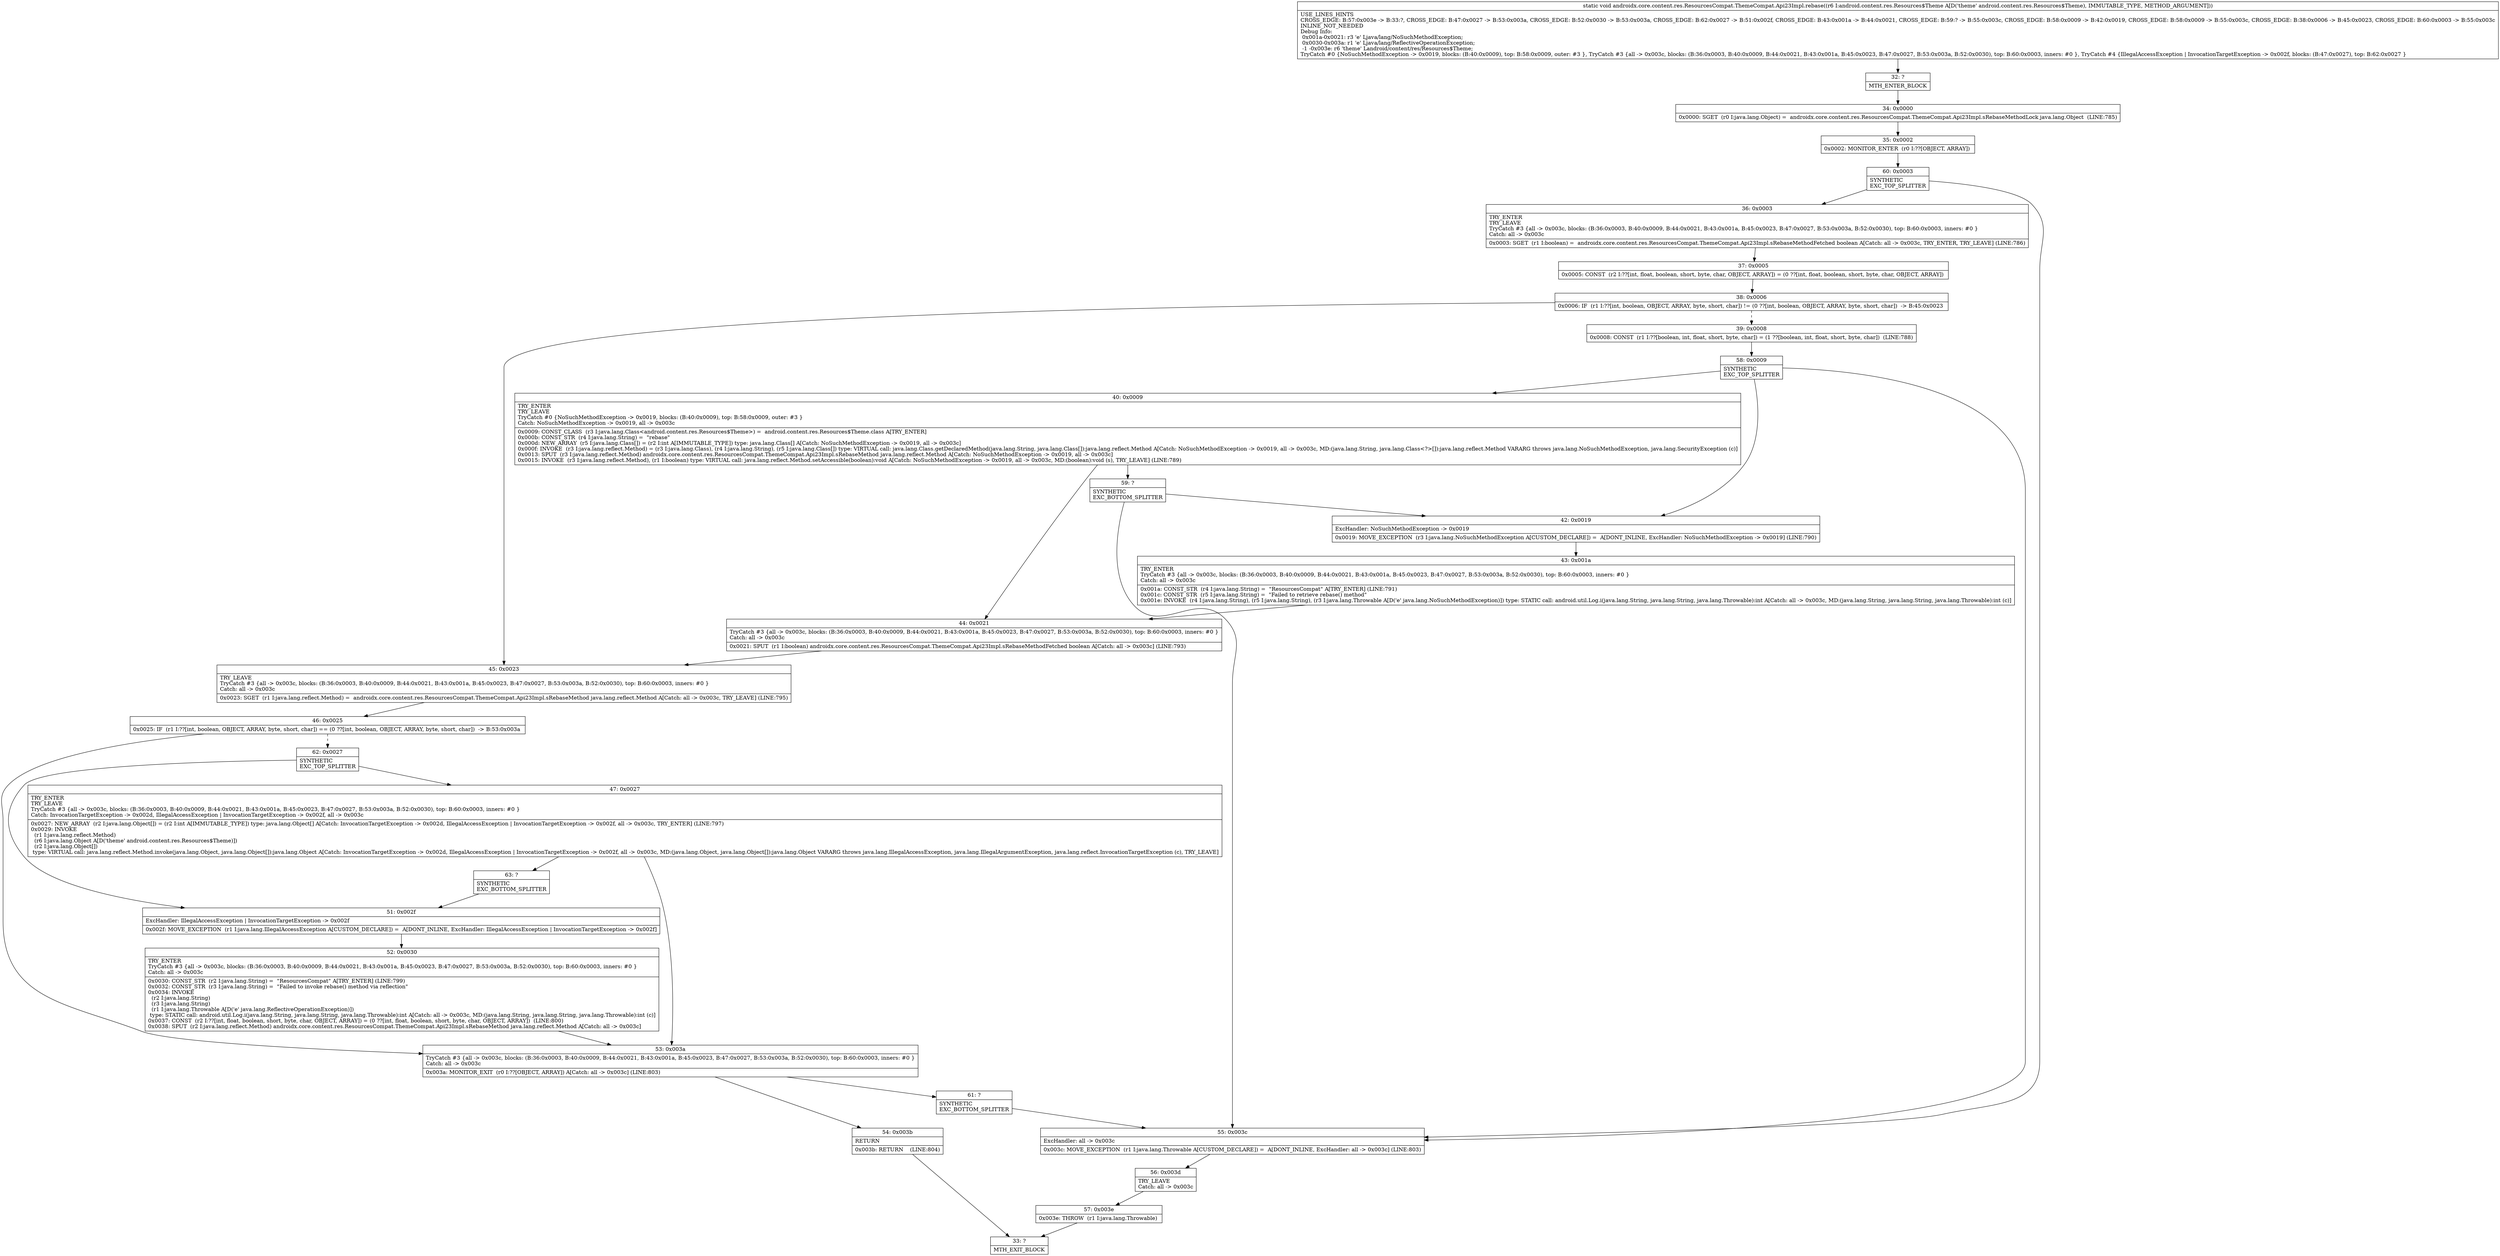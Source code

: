 digraph "CFG forandroidx.core.content.res.ResourcesCompat.ThemeCompat.Api23Impl.rebase(Landroid\/content\/res\/Resources$Theme;)V" {
Node_32 [shape=record,label="{32\:\ ?|MTH_ENTER_BLOCK\l}"];
Node_34 [shape=record,label="{34\:\ 0x0000|0x0000: SGET  (r0 I:java.lang.Object) =  androidx.core.content.res.ResourcesCompat.ThemeCompat.Api23Impl.sRebaseMethodLock java.lang.Object  (LINE:785)\l}"];
Node_35 [shape=record,label="{35\:\ 0x0002|0x0002: MONITOR_ENTER  (r0 I:??[OBJECT, ARRAY]) \l}"];
Node_60 [shape=record,label="{60\:\ 0x0003|SYNTHETIC\lEXC_TOP_SPLITTER\l}"];
Node_36 [shape=record,label="{36\:\ 0x0003|TRY_ENTER\lTRY_LEAVE\lTryCatch #3 \{all \-\> 0x003c, blocks: (B:36:0x0003, B:40:0x0009, B:44:0x0021, B:43:0x001a, B:45:0x0023, B:47:0x0027, B:53:0x003a, B:52:0x0030), top: B:60:0x0003, inners: #0 \}\lCatch: all \-\> 0x003c\l|0x0003: SGET  (r1 I:boolean) =  androidx.core.content.res.ResourcesCompat.ThemeCompat.Api23Impl.sRebaseMethodFetched boolean A[Catch: all \-\> 0x003c, TRY_ENTER, TRY_LEAVE] (LINE:786)\l}"];
Node_37 [shape=record,label="{37\:\ 0x0005|0x0005: CONST  (r2 I:??[int, float, boolean, short, byte, char, OBJECT, ARRAY]) = (0 ??[int, float, boolean, short, byte, char, OBJECT, ARRAY]) \l}"];
Node_38 [shape=record,label="{38\:\ 0x0006|0x0006: IF  (r1 I:??[int, boolean, OBJECT, ARRAY, byte, short, char]) != (0 ??[int, boolean, OBJECT, ARRAY, byte, short, char])  \-\> B:45:0x0023 \l}"];
Node_39 [shape=record,label="{39\:\ 0x0008|0x0008: CONST  (r1 I:??[boolean, int, float, short, byte, char]) = (1 ??[boolean, int, float, short, byte, char])  (LINE:788)\l}"];
Node_58 [shape=record,label="{58\:\ 0x0009|SYNTHETIC\lEXC_TOP_SPLITTER\l}"];
Node_40 [shape=record,label="{40\:\ 0x0009|TRY_ENTER\lTRY_LEAVE\lTryCatch #0 \{NoSuchMethodException \-\> 0x0019, blocks: (B:40:0x0009), top: B:58:0x0009, outer: #3 \}\lCatch: NoSuchMethodException \-\> 0x0019, all \-\> 0x003c\l|0x0009: CONST_CLASS  (r3 I:java.lang.Class\<android.content.res.Resources$Theme\>) =  android.content.res.Resources$Theme.class A[TRY_ENTER]\l0x000b: CONST_STR  (r4 I:java.lang.String) =  \"rebase\" \l0x000d: NEW_ARRAY  (r5 I:java.lang.Class[]) = (r2 I:int A[IMMUTABLE_TYPE]) type: java.lang.Class[] A[Catch: NoSuchMethodException \-\> 0x0019, all \-\> 0x003c]\l0x000f: INVOKE  (r3 I:java.lang.reflect.Method) = (r3 I:java.lang.Class), (r4 I:java.lang.String), (r5 I:java.lang.Class[]) type: VIRTUAL call: java.lang.Class.getDeclaredMethod(java.lang.String, java.lang.Class[]):java.lang.reflect.Method A[Catch: NoSuchMethodException \-\> 0x0019, all \-\> 0x003c, MD:(java.lang.String, java.lang.Class\<?\>[]):java.lang.reflect.Method VARARG throws java.lang.NoSuchMethodException, java.lang.SecurityException (c)]\l0x0013: SPUT  (r3 I:java.lang.reflect.Method) androidx.core.content.res.ResourcesCompat.ThemeCompat.Api23Impl.sRebaseMethod java.lang.reflect.Method A[Catch: NoSuchMethodException \-\> 0x0019, all \-\> 0x003c]\l0x0015: INVOKE  (r3 I:java.lang.reflect.Method), (r1 I:boolean) type: VIRTUAL call: java.lang.reflect.Method.setAccessible(boolean):void A[Catch: NoSuchMethodException \-\> 0x0019, all \-\> 0x003c, MD:(boolean):void (s), TRY_LEAVE] (LINE:789)\l}"];
Node_44 [shape=record,label="{44\:\ 0x0021|TryCatch #3 \{all \-\> 0x003c, blocks: (B:36:0x0003, B:40:0x0009, B:44:0x0021, B:43:0x001a, B:45:0x0023, B:47:0x0027, B:53:0x003a, B:52:0x0030), top: B:60:0x0003, inners: #0 \}\lCatch: all \-\> 0x003c\l|0x0021: SPUT  (r1 I:boolean) androidx.core.content.res.ResourcesCompat.ThemeCompat.Api23Impl.sRebaseMethodFetched boolean A[Catch: all \-\> 0x003c] (LINE:793)\l}"];
Node_59 [shape=record,label="{59\:\ ?|SYNTHETIC\lEXC_BOTTOM_SPLITTER\l}"];
Node_42 [shape=record,label="{42\:\ 0x0019|ExcHandler: NoSuchMethodException \-\> 0x0019\l|0x0019: MOVE_EXCEPTION  (r3 I:java.lang.NoSuchMethodException A[CUSTOM_DECLARE]) =  A[DONT_INLINE, ExcHandler: NoSuchMethodException \-\> 0x0019] (LINE:790)\l}"];
Node_43 [shape=record,label="{43\:\ 0x001a|TRY_ENTER\lTryCatch #3 \{all \-\> 0x003c, blocks: (B:36:0x0003, B:40:0x0009, B:44:0x0021, B:43:0x001a, B:45:0x0023, B:47:0x0027, B:53:0x003a, B:52:0x0030), top: B:60:0x0003, inners: #0 \}\lCatch: all \-\> 0x003c\l|0x001a: CONST_STR  (r4 I:java.lang.String) =  \"ResourcesCompat\" A[TRY_ENTER] (LINE:791)\l0x001c: CONST_STR  (r5 I:java.lang.String) =  \"Failed to retrieve rebase() method\" \l0x001e: INVOKE  (r4 I:java.lang.String), (r5 I:java.lang.String), (r3 I:java.lang.Throwable A[D('e' java.lang.NoSuchMethodException)]) type: STATIC call: android.util.Log.i(java.lang.String, java.lang.String, java.lang.Throwable):int A[Catch: all \-\> 0x003c, MD:(java.lang.String, java.lang.String, java.lang.Throwable):int (c)]\l}"];
Node_45 [shape=record,label="{45\:\ 0x0023|TRY_LEAVE\lTryCatch #3 \{all \-\> 0x003c, blocks: (B:36:0x0003, B:40:0x0009, B:44:0x0021, B:43:0x001a, B:45:0x0023, B:47:0x0027, B:53:0x003a, B:52:0x0030), top: B:60:0x0003, inners: #0 \}\lCatch: all \-\> 0x003c\l|0x0023: SGET  (r1 I:java.lang.reflect.Method) =  androidx.core.content.res.ResourcesCompat.ThemeCompat.Api23Impl.sRebaseMethod java.lang.reflect.Method A[Catch: all \-\> 0x003c, TRY_LEAVE] (LINE:795)\l}"];
Node_46 [shape=record,label="{46\:\ 0x0025|0x0025: IF  (r1 I:??[int, boolean, OBJECT, ARRAY, byte, short, char]) == (0 ??[int, boolean, OBJECT, ARRAY, byte, short, char])  \-\> B:53:0x003a \l}"];
Node_53 [shape=record,label="{53\:\ 0x003a|TryCatch #3 \{all \-\> 0x003c, blocks: (B:36:0x0003, B:40:0x0009, B:44:0x0021, B:43:0x001a, B:45:0x0023, B:47:0x0027, B:53:0x003a, B:52:0x0030), top: B:60:0x0003, inners: #0 \}\lCatch: all \-\> 0x003c\l|0x003a: MONITOR_EXIT  (r0 I:??[OBJECT, ARRAY]) A[Catch: all \-\> 0x003c] (LINE:803)\l}"];
Node_54 [shape=record,label="{54\:\ 0x003b|RETURN\l|0x003b: RETURN    (LINE:804)\l}"];
Node_33 [shape=record,label="{33\:\ ?|MTH_EXIT_BLOCK\l}"];
Node_61 [shape=record,label="{61\:\ ?|SYNTHETIC\lEXC_BOTTOM_SPLITTER\l}"];
Node_62 [shape=record,label="{62\:\ 0x0027|SYNTHETIC\lEXC_TOP_SPLITTER\l}"];
Node_47 [shape=record,label="{47\:\ 0x0027|TRY_ENTER\lTRY_LEAVE\lTryCatch #3 \{all \-\> 0x003c, blocks: (B:36:0x0003, B:40:0x0009, B:44:0x0021, B:43:0x001a, B:45:0x0023, B:47:0x0027, B:53:0x003a, B:52:0x0030), top: B:60:0x0003, inners: #0 \}\lCatch: InvocationTargetException \-\> 0x002d, IllegalAccessException \| InvocationTargetException \-\> 0x002f, all \-\> 0x003c\l|0x0027: NEW_ARRAY  (r2 I:java.lang.Object[]) = (r2 I:int A[IMMUTABLE_TYPE]) type: java.lang.Object[] A[Catch: InvocationTargetException \-\> 0x002d, IllegalAccessException \| InvocationTargetException \-\> 0x002f, all \-\> 0x003c, TRY_ENTER] (LINE:797)\l0x0029: INVOKE  \l  (r1 I:java.lang.reflect.Method)\l  (r6 I:java.lang.Object A[D('theme' android.content.res.Resources$Theme)])\l  (r2 I:java.lang.Object[])\l type: VIRTUAL call: java.lang.reflect.Method.invoke(java.lang.Object, java.lang.Object[]):java.lang.Object A[Catch: InvocationTargetException \-\> 0x002d, IllegalAccessException \| InvocationTargetException \-\> 0x002f, all \-\> 0x003c, MD:(java.lang.Object, java.lang.Object[]):java.lang.Object VARARG throws java.lang.IllegalAccessException, java.lang.IllegalArgumentException, java.lang.reflect.InvocationTargetException (c), TRY_LEAVE]\l}"];
Node_63 [shape=record,label="{63\:\ ?|SYNTHETIC\lEXC_BOTTOM_SPLITTER\l}"];
Node_51 [shape=record,label="{51\:\ 0x002f|ExcHandler: IllegalAccessException \| InvocationTargetException \-\> 0x002f\l|0x002f: MOVE_EXCEPTION  (r1 I:java.lang.IllegalAccessException A[CUSTOM_DECLARE]) =  A[DONT_INLINE, ExcHandler: IllegalAccessException \| InvocationTargetException \-\> 0x002f]\l}"];
Node_52 [shape=record,label="{52\:\ 0x0030|TRY_ENTER\lTryCatch #3 \{all \-\> 0x003c, blocks: (B:36:0x0003, B:40:0x0009, B:44:0x0021, B:43:0x001a, B:45:0x0023, B:47:0x0027, B:53:0x003a, B:52:0x0030), top: B:60:0x0003, inners: #0 \}\lCatch: all \-\> 0x003c\l|0x0030: CONST_STR  (r2 I:java.lang.String) =  \"ResourcesCompat\" A[TRY_ENTER] (LINE:799)\l0x0032: CONST_STR  (r3 I:java.lang.String) =  \"Failed to invoke rebase() method via reflection\" \l0x0034: INVOKE  \l  (r2 I:java.lang.String)\l  (r3 I:java.lang.String)\l  (r1 I:java.lang.Throwable A[D('e' java.lang.ReflectiveOperationException)])\l type: STATIC call: android.util.Log.i(java.lang.String, java.lang.String, java.lang.Throwable):int A[Catch: all \-\> 0x003c, MD:(java.lang.String, java.lang.String, java.lang.Throwable):int (c)]\l0x0037: CONST  (r2 I:??[int, float, boolean, short, byte, char, OBJECT, ARRAY]) = (0 ??[int, float, boolean, short, byte, char, OBJECT, ARRAY])  (LINE:800)\l0x0038: SPUT  (r2 I:java.lang.reflect.Method) androidx.core.content.res.ResourcesCompat.ThemeCompat.Api23Impl.sRebaseMethod java.lang.reflect.Method A[Catch: all \-\> 0x003c]\l}"];
Node_55 [shape=record,label="{55\:\ 0x003c|ExcHandler: all \-\> 0x003c\l|0x003c: MOVE_EXCEPTION  (r1 I:java.lang.Throwable A[CUSTOM_DECLARE]) =  A[DONT_INLINE, ExcHandler: all \-\> 0x003c] (LINE:803)\l}"];
Node_56 [shape=record,label="{56\:\ 0x003d|TRY_LEAVE\lCatch: all \-\> 0x003c\l}"];
Node_57 [shape=record,label="{57\:\ 0x003e|0x003e: THROW  (r1 I:java.lang.Throwable) \l}"];
MethodNode[shape=record,label="{static void androidx.core.content.res.ResourcesCompat.ThemeCompat.Api23Impl.rebase((r6 I:android.content.res.Resources$Theme A[D('theme' android.content.res.Resources$Theme), IMMUTABLE_TYPE, METHOD_ARGUMENT]))  | USE_LINES_HINTS\lCROSS_EDGE: B:57:0x003e \-\> B:33:?, CROSS_EDGE: B:47:0x0027 \-\> B:53:0x003a, CROSS_EDGE: B:52:0x0030 \-\> B:53:0x003a, CROSS_EDGE: B:62:0x0027 \-\> B:51:0x002f, CROSS_EDGE: B:43:0x001a \-\> B:44:0x0021, CROSS_EDGE: B:59:? \-\> B:55:0x003c, CROSS_EDGE: B:58:0x0009 \-\> B:42:0x0019, CROSS_EDGE: B:58:0x0009 \-\> B:55:0x003c, CROSS_EDGE: B:38:0x0006 \-\> B:45:0x0023, CROSS_EDGE: B:60:0x0003 \-\> B:55:0x003c\lINLINE_NOT_NEEDED\lDebug Info:\l  0x001a\-0x0021: r3 'e' Ljava\/lang\/NoSuchMethodException;\l  0x0030\-0x003a: r1 'e' Ljava\/lang\/ReflectiveOperationException;\l  \-1 \-0x003e: r6 'theme' Landroid\/content\/res\/Resources$Theme;\lTryCatch #0 \{NoSuchMethodException \-\> 0x0019, blocks: (B:40:0x0009), top: B:58:0x0009, outer: #3 \}, TryCatch #3 \{all \-\> 0x003c, blocks: (B:36:0x0003, B:40:0x0009, B:44:0x0021, B:43:0x001a, B:45:0x0023, B:47:0x0027, B:53:0x003a, B:52:0x0030), top: B:60:0x0003, inners: #0 \}, TryCatch #4 \{IllegalAccessException \| InvocationTargetException \-\> 0x002f, blocks: (B:47:0x0027), top: B:62:0x0027 \}\l}"];
MethodNode -> Node_32;Node_32 -> Node_34;
Node_34 -> Node_35;
Node_35 -> Node_60;
Node_60 -> Node_36;
Node_60 -> Node_55;
Node_36 -> Node_37;
Node_37 -> Node_38;
Node_38 -> Node_39[style=dashed];
Node_38 -> Node_45;
Node_39 -> Node_58;
Node_58 -> Node_40;
Node_58 -> Node_42;
Node_58 -> Node_55;
Node_40 -> Node_44;
Node_40 -> Node_59;
Node_44 -> Node_45;
Node_59 -> Node_42;
Node_59 -> Node_55;
Node_42 -> Node_43;
Node_43 -> Node_44;
Node_45 -> Node_46;
Node_46 -> Node_53;
Node_46 -> Node_62[style=dashed];
Node_53 -> Node_54;
Node_53 -> Node_61;
Node_54 -> Node_33;
Node_61 -> Node_55;
Node_62 -> Node_47;
Node_62 -> Node_51;
Node_47 -> Node_53;
Node_47 -> Node_63;
Node_63 -> Node_51;
Node_51 -> Node_52;
Node_52 -> Node_53;
Node_55 -> Node_56;
Node_56 -> Node_57;
Node_57 -> Node_33;
}

